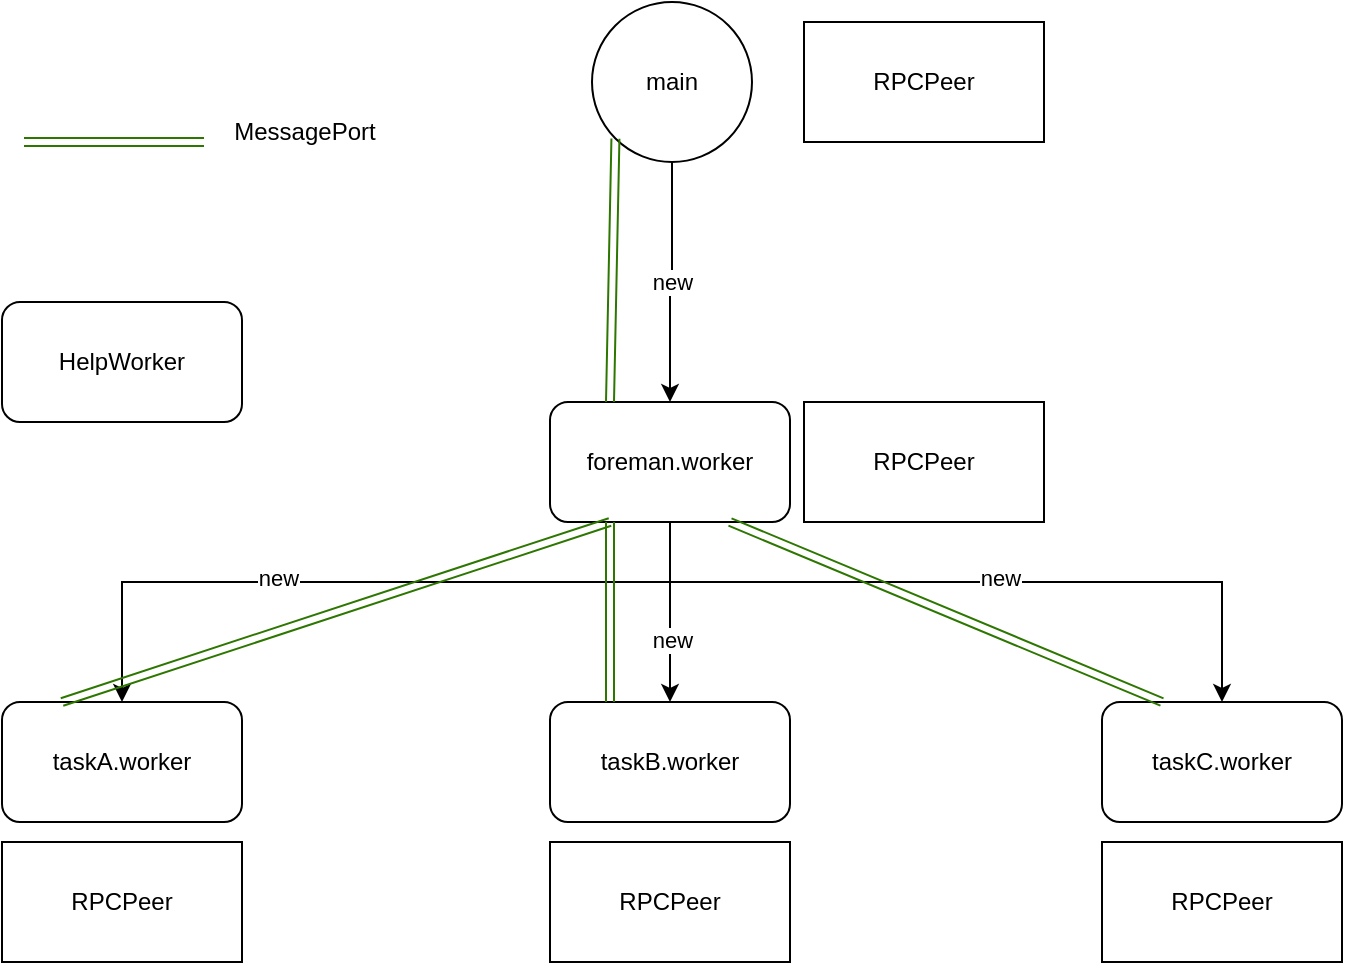 <mxfile version="13.1.3" pages="2">
    <diagram name=" 创建结构" id="vOncwjSykvjLEZPpO_hH">
        <mxGraphModel dx="1122" dy="627" grid="1" gridSize="10" guides="1" tooltips="1" connect="1" arrows="1" fold="1" page="1" pageScale="1" pageWidth="827" pageHeight="1169" math="0" shadow="0">
            <root>
                <mxCell id="f7IRk7dsRdej3k670oUi-0"/>
                <mxCell id="f7IRk7dsRdej3k670oUi-1" parent="f7IRk7dsRdej3k670oUi-0"/>
                <mxCell id="f7IRk7dsRdej3k670oUi-2" value="new" style="edgeStyle=orthogonalEdgeStyle;rounded=0;orthogonalLoop=1;jettySize=auto;html=1;entryX=0.5;entryY=0;entryDx=0;entryDy=0;exitX=0.5;exitY=1;exitDx=0;exitDy=0;" parent="f7IRk7dsRdej3k670oUi-1" source="f7IRk7dsRdej3k670oUi-3" target="f7IRk7dsRdej3k670oUi-12" edge="1">
                    <mxGeometry relative="1" as="geometry">
                        <mxPoint x="210" y="430" as="sourcePoint"/>
                    </mxGeometry>
                </mxCell>
                <mxCell id="f7IRk7dsRdej3k670oUi-3" value="main" style="ellipse;whiteSpace=wrap;html=1;aspect=fixed;align=center;" parent="f7IRk7dsRdej3k670oUi-1" vertex="1">
                    <mxGeometry x="374" y="280" width="80" height="80" as="geometry"/>
                </mxCell>
                <mxCell id="f7IRk7dsRdej3k670oUi-4" value="RPCPeer" style="rounded=0;whiteSpace=wrap;html=1;align=center;" parent="f7IRk7dsRdej3k670oUi-1" vertex="1">
                    <mxGeometry x="79" y="700" width="120" height="60" as="geometry"/>
                </mxCell>
                <mxCell id="f7IRk7dsRdej3k670oUi-5" value="&lt;span&gt;taskA.worker&lt;/span&gt;" style="rounded=1;whiteSpace=wrap;html=1;align=center;" parent="f7IRk7dsRdej3k670oUi-1" vertex="1">
                    <mxGeometry x="79" y="630" width="120" height="60" as="geometry"/>
                </mxCell>
                <mxCell id="f7IRk7dsRdej3k670oUi-6" value="&lt;span&gt;taskB.worker&lt;/span&gt;" style="rounded=1;whiteSpace=wrap;html=1;align=center;" parent="f7IRk7dsRdej3k670oUi-1" vertex="1">
                    <mxGeometry x="353" y="630" width="120" height="60" as="geometry"/>
                </mxCell>
                <mxCell id="f7IRk7dsRdej3k670oUi-7" value="RPCPeer" style="rounded=0;whiteSpace=wrap;html=1;align=center;" parent="f7IRk7dsRdej3k670oUi-1" vertex="1">
                    <mxGeometry x="353" y="700" width="120" height="60" as="geometry"/>
                </mxCell>
                <mxCell id="f7IRk7dsRdej3k670oUi-8" value="RPCPeer" style="rounded=0;whiteSpace=wrap;html=1;align=center;" parent="f7IRk7dsRdej3k670oUi-1" vertex="1">
                    <mxGeometry x="629" y="700" width="120" height="60" as="geometry"/>
                </mxCell>
                <mxCell id="f7IRk7dsRdej3k670oUi-9" value="&lt;span&gt;taskC.worker&lt;/span&gt;" style="rounded=1;whiteSpace=wrap;html=1;align=center;" parent="f7IRk7dsRdej3k670oUi-1" vertex="1">
                    <mxGeometry x="629" y="630" width="120" height="60" as="geometry"/>
                </mxCell>
                <mxCell id="f7IRk7dsRdej3k670oUi-10" style="edgeStyle=orthogonalEdgeStyle;rounded=0;orthogonalLoop=1;jettySize=auto;html=1;entryX=0.5;entryY=0;entryDx=0;entryDy=0;exitX=0.5;exitY=1;exitDx=0;exitDy=0;" parent="f7IRk7dsRdej3k670oUi-1" source="f7IRk7dsRdej3k670oUi-12" target="f7IRk7dsRdej3k670oUi-6" edge="1">
                    <mxGeometry relative="1" as="geometry">
                        <mxPoint x="414" y="610" as="targetPoint"/>
                        <mxPoint x="230" y="190" as="sourcePoint"/>
                    </mxGeometry>
                </mxCell>
                <mxCell id="f7IRk7dsRdej3k670oUi-11" value="new" style="edgeLabel;html=1;align=center;verticalAlign=middle;resizable=0;points=[];" parent="f7IRk7dsRdej3k670oUi-10" vertex="1" connectable="0">
                    <mxGeometry x="0.209" y="1" relative="1" as="geometry">
                        <mxPoint x="-0.05" y="4.6" as="offset"/>
                    </mxGeometry>
                </mxCell>
                <mxCell id="468uHudpnJpQwAChF9pr-0" style="edgeStyle=orthogonalEdgeStyle;rounded=0;orthogonalLoop=1;jettySize=auto;html=1;entryX=0.5;entryY=0;entryDx=0;entryDy=0;exitX=0.5;exitY=1;exitDx=0;exitDy=0;" parent="f7IRk7dsRdej3k670oUi-1" source="f7IRk7dsRdej3k670oUi-12" target="f7IRk7dsRdej3k670oUi-9" edge="1">
                    <mxGeometry relative="1" as="geometry">
                        <mxPoint x="460" y="580" as="sourcePoint"/>
                        <Array as="points">
                            <mxPoint x="413" y="570"/>
                            <mxPoint x="689" y="570"/>
                        </Array>
                    </mxGeometry>
                </mxCell>
                <mxCell id="468uHudpnJpQwAChF9pr-3" value="new" style="edgeLabel;html=1;align=center;verticalAlign=middle;resizable=0;points=[];" parent="468uHudpnJpQwAChF9pr-0" vertex="1" connectable="0">
                    <mxGeometry x="0.695" y="2" relative="1" as="geometry">
                        <mxPoint x="-113.04" y="-6" as="offset"/>
                    </mxGeometry>
                </mxCell>
                <mxCell id="468uHudpnJpQwAChF9pr-1" style="edgeStyle=orthogonalEdgeStyle;rounded=0;orthogonalLoop=1;jettySize=auto;html=1;entryX=0.5;entryY=0;entryDx=0;entryDy=0;exitX=0.5;exitY=1;exitDx=0;exitDy=0;" parent="f7IRk7dsRdej3k670oUi-1" source="f7IRk7dsRdej3k670oUi-12" target="f7IRk7dsRdej3k670oUi-5" edge="1">
                    <mxGeometry relative="1" as="geometry">
                        <mxPoint x="230" y="-20" as="sourcePoint"/>
                        <Array as="points">
                            <mxPoint x="413" y="570"/>
                            <mxPoint x="139" y="570"/>
                        </Array>
                    </mxGeometry>
                </mxCell>
                <mxCell id="468uHudpnJpQwAChF9pr-2" value="new" style="edgeLabel;html=1;align=center;verticalAlign=middle;resizable=0;points=[];" parent="468uHudpnJpQwAChF9pr-1" vertex="1" connectable="0">
                    <mxGeometry x="0.718" y="1" relative="1" as="geometry">
                        <mxPoint x="76.96" y="-10.73" as="offset"/>
                    </mxGeometry>
                </mxCell>
                <mxCell id="f7IRk7dsRdej3k670oUi-12" value="foreman.worker" style="rounded=1;whiteSpace=wrap;html=1;align=center;" parent="f7IRk7dsRdej3k670oUi-1" vertex="1">
                    <mxGeometry x="353" y="480" width="120" height="60" as="geometry"/>
                </mxCell>
                <mxCell id="f7IRk7dsRdej3k670oUi-13" value="RPCPeer" style="rounded=0;whiteSpace=wrap;html=1;align=center;" parent="f7IRk7dsRdej3k670oUi-1" vertex="1">
                    <mxGeometry x="480" y="480" width="120" height="60" as="geometry"/>
                </mxCell>
                <mxCell id="EO4_N59q5k_WsvdqyIVr-0" value="" style="shape=link;html=1;exitX=0.25;exitY=0;exitDx=0;exitDy=0;entryX=0.25;entryY=1;entryDx=0;entryDy=0;fillColor=#60a917;strokeColor=#2D7600;" parent="f7IRk7dsRdej3k670oUi-1" source="f7IRk7dsRdej3k670oUi-5" target="f7IRk7dsRdej3k670oUi-12" edge="1">
                    <mxGeometry width="50" height="50" relative="1" as="geometry">
                        <mxPoint x="330" y="450" as="sourcePoint"/>
                        <mxPoint x="380" y="400" as="targetPoint"/>
                    </mxGeometry>
                </mxCell>
                <mxCell id="EO4_N59q5k_WsvdqyIVr-1" value="" style="shape=link;html=1;exitX=0.25;exitY=0;exitDx=0;exitDy=0;entryX=0.25;entryY=1;entryDx=0;entryDy=0;fillColor=#60a917;strokeColor=#2D7600;" parent="f7IRk7dsRdej3k670oUi-1" source="f7IRk7dsRdej3k670oUi-6" target="f7IRk7dsRdej3k670oUi-12" edge="1">
                    <mxGeometry width="50" height="50" relative="1" as="geometry">
                        <mxPoint x="330" y="450" as="sourcePoint"/>
                        <mxPoint x="380" y="400" as="targetPoint"/>
                    </mxGeometry>
                </mxCell>
                <mxCell id="EO4_N59q5k_WsvdqyIVr-2" value="" style="shape=link;html=1;entryX=0.75;entryY=1;entryDx=0;entryDy=0;exitX=0.25;exitY=0;exitDx=0;exitDy=0;fillColor=#60a917;strokeColor=#2D7600;" parent="f7IRk7dsRdej3k670oUi-1" source="f7IRk7dsRdej3k670oUi-9" target="f7IRk7dsRdej3k670oUi-12" edge="1">
                    <mxGeometry width="50" height="50" relative="1" as="geometry">
                        <mxPoint x="330" y="450" as="sourcePoint"/>
                        <mxPoint x="380" y="400" as="targetPoint"/>
                    </mxGeometry>
                </mxCell>
                <mxCell id="EO4_N59q5k_WsvdqyIVr-5" value="" style="shape=link;html=1;fillColor=#60a917;strokeColor=#2D7600;" parent="f7IRk7dsRdej3k670oUi-1" edge="1">
                    <mxGeometry width="50" height="50" relative="1" as="geometry">
                        <mxPoint x="90" y="350" as="sourcePoint"/>
                        <mxPoint x="180" y="350" as="targetPoint"/>
                    </mxGeometry>
                </mxCell>
                <mxCell id="EO4_N59q5k_WsvdqyIVr-6" value="MessagePort" style="text;html=1;strokeColor=none;fillColor=none;align=center;verticalAlign=middle;whiteSpace=wrap;rounded=0;shadow=0;glass=0;comic=0;" parent="f7IRk7dsRdej3k670oUi-1" vertex="1">
                    <mxGeometry x="190" y="320" width="81" height="50" as="geometry"/>
                </mxCell>
                <mxCell id="0" value="RPCPeer" style="rounded=0;whiteSpace=wrap;html=1;align=center;" parent="f7IRk7dsRdej3k670oUi-1" vertex="1">
                    <mxGeometry x="480" y="290" width="120" height="60" as="geometry"/>
                </mxCell>
                <mxCell id="1" value="" style="shape=link;html=1;exitX=0.25;exitY=0;exitDx=0;exitDy=0;entryX=0;entryY=1;entryDx=0;entryDy=0;fillColor=#60a917;strokeColor=#2D7600;" parent="f7IRk7dsRdej3k670oUi-1" source="f7IRk7dsRdej3k670oUi-12" target="f7IRk7dsRdej3k670oUi-3" edge="1">
                    <mxGeometry width="50" height="50" relative="1" as="geometry">
                        <mxPoint x="-60" y="380" as="sourcePoint"/>
                        <mxPoint x="215" y="140" as="targetPoint"/>
                    </mxGeometry>
                </mxCell>
                <mxCell id="2" value="HelpWorker" style="rounded=1;whiteSpace=wrap;html=1;" vertex="1" parent="f7IRk7dsRdej3k670oUi-1">
                    <mxGeometry x="79" y="430" width="120" height="60" as="geometry"/>
                </mxCell>
            </root>
        </mxGraphModel>
    </diagram>
    <diagram id="e-U5l4XXrXCWgd8fzPYw" name="HelperWorker">
        <mxGraphModel dx="1122" dy="627" grid="1" gridSize="10" guides="1" tooltips="1" connect="1" arrows="1" fold="1" page="1" pageScale="1" pageWidth="827" pageHeight="1169" math="0" shadow="0">
            <root>
                <mxCell id="KFSCufcX0SnqdmmLMd-d-0"/>
                <mxCell id="KFSCufcX0SnqdmmLMd-d-1" parent="KFSCufcX0SnqdmmLMd-d-0"/>
                <mxCell id="KFSCufcX0SnqdmmLMd-d-4" value="" style="edgeStyle=orthogonalEdgeStyle;rounded=0;orthogonalLoop=1;jettySize=auto;html=1;entryX=0.5;entryY=0;entryDx=0;entryDy=0;" edge="1" parent="KFSCufcX0SnqdmmLMd-d-1" source="KFSCufcX0SnqdmmLMd-d-2" target="KFSCufcX0SnqdmmLMd-d-15">
                    <mxGeometry relative="1" as="geometry"/>
                </mxCell>
                <mxCell id="KFSCufcX0SnqdmmLMd-d-2" value="A.linkTo(B)" style="rounded=0;whiteSpace=wrap;html=1;" vertex="1" parent="KFSCufcX0SnqdmmLMd-d-1">
                    <mxGeometry x="354" y="50" width="120" height="60" as="geometry"/>
                </mxCell>
                <mxCell id="KFSCufcX0SnqdmmLMd-d-6" style="edgeStyle=orthogonalEdgeStyle;rounded=0;orthogonalLoop=1;jettySize=auto;html=1;entryX=0.5;entryY=0;entryDx=0;entryDy=0;" edge="1" parent="KFSCufcX0SnqdmmLMd-d-1" source="KFSCufcX0SnqdmmLMd-d-3" target="KFSCufcX0SnqdmmLMd-d-5">
                    <mxGeometry relative="1" as="geometry"/>
                </mxCell>
                <mxCell id="KFSCufcX0SnqdmmLMd-d-3" value="A post to Helper" style="rounded=0;whiteSpace=wrap;html=1;" vertex="1" parent="KFSCufcX0SnqdmmLMd-d-1">
                    <mxGeometry x="354" y="470" width="120" height="60" as="geometry"/>
                </mxCell>
                <mxCell id="KFSCufcX0SnqdmmLMd-d-8" style="edgeStyle=orthogonalEdgeStyle;rounded=0;orthogonalLoop=1;jettySize=auto;html=1;" edge="1" parent="KFSCufcX0SnqdmmLMd-d-1" source="KFSCufcX0SnqdmmLMd-d-5" target="KFSCufcX0SnqdmmLMd-d-9">
                    <mxGeometry relative="1" as="geometry">
                        <mxPoint x="600" y="790" as="targetPoint"/>
                    </mxGeometry>
                </mxCell>
                <mxCell id="KFSCufcX0SnqdmmLMd-d-23" value="no" style="edgeLabel;html=1;align=center;verticalAlign=middle;resizable=0;points=[];" vertex="1" connectable="0" parent="KFSCufcX0SnqdmmLMd-d-8">
                    <mxGeometry x="-0.07" y="-10" relative="1" as="geometry">
                        <mxPoint x="11" y="10" as="offset"/>
                    </mxGeometry>
                </mxCell>
                <mxCell id="KFSCufcX0SnqdmmLMd-d-10" style="edgeStyle=orthogonalEdgeStyle;rounded=0;orthogonalLoop=1;jettySize=auto;html=1;" edge="1" parent="KFSCufcX0SnqdmmLMd-d-1" source="KFSCufcX0SnqdmmLMd-d-5" target="KFSCufcX0SnqdmmLMd-d-11">
                    <mxGeometry relative="1" as="geometry">
                        <mxPoint x="220" y="760" as="targetPoint"/>
                    </mxGeometry>
                </mxCell>
                <mxCell id="KFSCufcX0SnqdmmLMd-d-24" value="yes" style="edgeLabel;html=1;align=center;verticalAlign=middle;resizable=0;points=[];" vertex="1" connectable="0" parent="KFSCufcX0SnqdmmLMd-d-10">
                    <mxGeometry x="0.237" y="-1" relative="1" as="geometry">
                        <mxPoint as="offset"/>
                    </mxGeometry>
                </mxCell>
                <mxCell id="KFSCufcX0SnqdmmLMd-d-5" value="helper check B exit" style="rhombus;whiteSpace=wrap;html=1;" vertex="1" parent="KFSCufcX0SnqdmmLMd-d-1">
                    <mxGeometry x="341" y="590" width="146" height="80" as="geometry"/>
                </mxCell>
                <mxCell id="KFSCufcX0SnqdmmLMd-d-14" style="edgeStyle=orthogonalEdgeStyle;rounded=0;orthogonalLoop=1;jettySize=auto;html=1;entryX=1;entryY=0.5;entryDx=0;entryDy=0;" edge="1" parent="KFSCufcX0SnqdmmLMd-d-1" source="KFSCufcX0SnqdmmLMd-d-9" target="KFSCufcX0SnqdmmLMd-d-11">
                    <mxGeometry relative="1" as="geometry"/>
                </mxCell>
                <mxCell id="KFSCufcX0SnqdmmLMd-d-9" value="new worker" style="rounded=0;whiteSpace=wrap;html=1;" vertex="1" parent="KFSCufcX0SnqdmmLMd-d-1">
                    <mxGeometry x="540" y="760" width="120" height="60" as="geometry"/>
                </mxCell>
                <mxCell id="KFSCufcX0SnqdmmLMd-d-13" value="" style="edgeStyle=orthogonalEdgeStyle;rounded=0;orthogonalLoop=1;jettySize=auto;html=1;" edge="1" parent="KFSCufcX0SnqdmmLMd-d-1" source="KFSCufcX0SnqdmmLMd-d-11" target="KFSCufcX0SnqdmmLMd-d-12">
                    <mxGeometry relative="1" as="geometry"/>
                </mxCell>
                <mxCell id="KFSCufcX0SnqdmmLMd-d-11" value="create channel" style="rounded=0;whiteSpace=wrap;html=1;" vertex="1" parent="KFSCufcX0SnqdmmLMd-d-1">
                    <mxGeometry x="160" y="910" width="120" height="60" as="geometry"/>
                </mxCell>
                <mxCell id="KFSCufcX0SnqdmmLMd-d-12" value="post ports" style="rounded=0;whiteSpace=wrap;html=1;" vertex="1" parent="KFSCufcX0SnqdmmLMd-d-1">
                    <mxGeometry x="160" y="1050" width="120" height="60" as="geometry"/>
                </mxCell>
                <mxCell id="KFSCufcX0SnqdmmLMd-d-16" style="edgeStyle=orthogonalEdgeStyle;rounded=0;orthogonalLoop=1;jettySize=auto;html=1;entryX=0.5;entryY=0;entryDx=0;entryDy=0;" edge="1" parent="KFSCufcX0SnqdmmLMd-d-1" source="KFSCufcX0SnqdmmLMd-d-15" target="KFSCufcX0SnqdmmLMd-d-3">
                    <mxGeometry relative="1" as="geometry"/>
                </mxCell>
                <mxCell id="KFSCufcX0SnqdmmLMd-d-22" value="yes" style="edgeLabel;html=1;align=center;verticalAlign=middle;resizable=0;points=[];" vertex="1" connectable="0" parent="KFSCufcX0SnqdmmLMd-d-16">
                    <mxGeometry x="0.024" y="1" relative="1" as="geometry">
                        <mxPoint as="offset"/>
                    </mxGeometry>
                </mxCell>
                <mxCell id="KFSCufcX0SnqdmmLMd-d-18" value="" style="edgeStyle=orthogonalEdgeStyle;rounded=0;orthogonalLoop=1;jettySize=auto;html=1;" edge="1" parent="KFSCufcX0SnqdmmLMd-d-1" source="KFSCufcX0SnqdmmLMd-d-15" target="KFSCufcX0SnqdmmLMd-d-19">
                    <mxGeometry relative="1" as="geometry">
                        <mxPoint x="569" y="260" as="targetPoint"/>
                    </mxGeometry>
                </mxCell>
                <mxCell id="KFSCufcX0SnqdmmLMd-d-21" value="no" style="edgeLabel;html=1;align=center;verticalAlign=middle;resizable=0;points=[];" vertex="1" connectable="0" parent="KFSCufcX0SnqdmmLMd-d-18">
                    <mxGeometry x="-0.124" y="-3" relative="1" as="geometry">
                        <mxPoint x="2" y="-4" as="offset"/>
                    </mxGeometry>
                </mxCell>
                <mxCell id="KFSCufcX0SnqdmmLMd-d-15" value="check helper exit" style="rhombus;whiteSpace=wrap;html=1;" vertex="1" parent="KFSCufcX0SnqdmmLMd-d-1">
                    <mxGeometry x="339" y="220" width="150" height="80" as="geometry"/>
                </mxCell>
                <mxCell id="KFSCufcX0SnqdmmLMd-d-20" style="edgeStyle=orthogonalEdgeStyle;rounded=0;orthogonalLoop=1;jettySize=auto;html=1;entryX=1;entryY=0.5;entryDx=0;entryDy=0;exitX=0.5;exitY=1;exitDx=0;exitDy=0;" edge="1" parent="KFSCufcX0SnqdmmLMd-d-1" source="KFSCufcX0SnqdmmLMd-d-19" target="KFSCufcX0SnqdmmLMd-d-3">
                    <mxGeometry relative="1" as="geometry">
                        <Array as="points">
                            <mxPoint x="670" y="500"/>
                        </Array>
                    </mxGeometry>
                </mxCell>
                <mxCell id="KFSCufcX0SnqdmmLMd-d-19" value="new worker helper" style="rounded=0;whiteSpace=wrap;html=1;" vertex="1" parent="KFSCufcX0SnqdmmLMd-d-1">
                    <mxGeometry x="610" y="230" width="120" height="60" as="geometry"/>
                </mxCell>
            </root>
        </mxGraphModel>
    </diagram>
</mxfile>